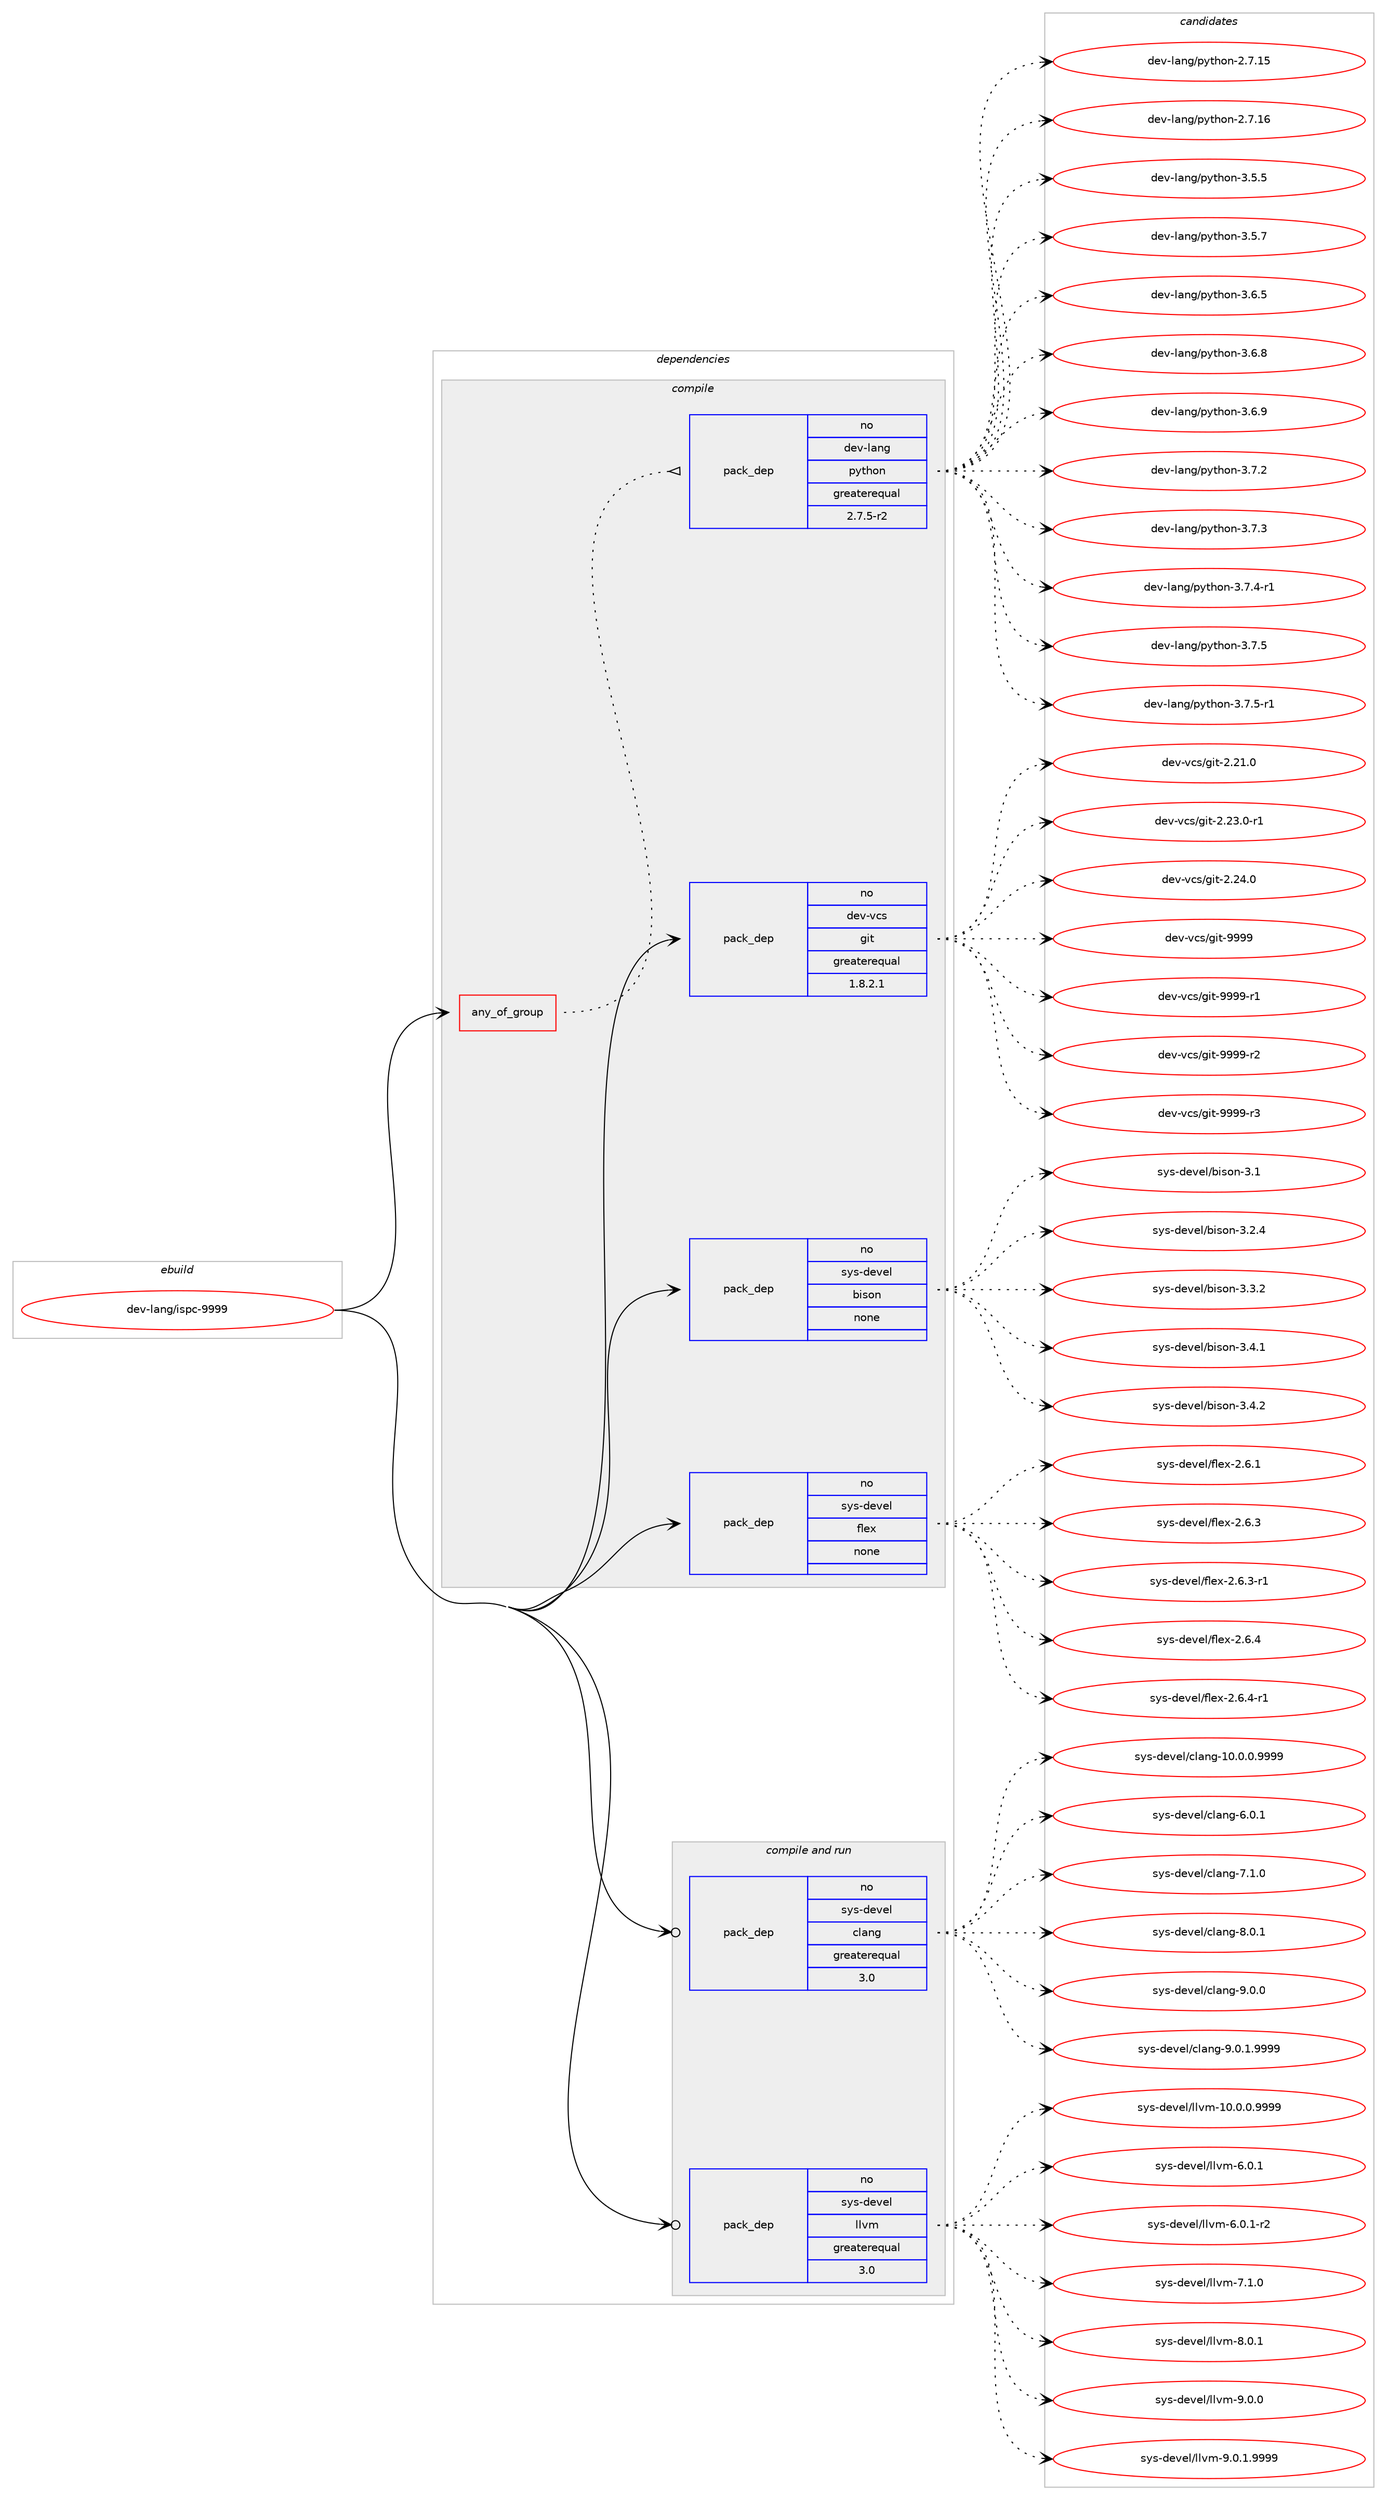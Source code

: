 digraph prolog {

# *************
# Graph options
# *************

newrank=true;
concentrate=true;
compound=true;
graph [rankdir=LR,fontname=Helvetica,fontsize=10,ranksep=1.5];#, ranksep=2.5, nodesep=0.2];
edge  [arrowhead=vee];
node  [fontname=Helvetica,fontsize=10];

# **********
# The ebuild
# **********

subgraph cluster_leftcol {
color=gray;
rank=same;
label=<<i>ebuild</i>>;
id [label="dev-lang/ispc-9999", color=red, width=4, href="../dev-lang/ispc-9999.svg"];
}

# ****************
# The dependencies
# ****************

subgraph cluster_midcol {
color=gray;
label=<<i>dependencies</i>>;
subgraph cluster_compile {
fillcolor="#eeeeee";
style=filled;
label=<<i>compile</i>>;
subgraph any10859 {
dependency558487 [label=<<TABLE BORDER="0" CELLBORDER="1" CELLSPACING="0" CELLPADDING="4"><TR><TD CELLPADDING="10">any_of_group</TD></TR></TABLE>>, shape=none, color=red];subgraph pack417404 {
dependency558488 [label=<<TABLE BORDER="0" CELLBORDER="1" CELLSPACING="0" CELLPADDING="4" WIDTH="220"><TR><TD ROWSPAN="6" CELLPADDING="30">pack_dep</TD></TR><TR><TD WIDTH="110">no</TD></TR><TR><TD>dev-lang</TD></TR><TR><TD>python</TD></TR><TR><TD>greaterequal</TD></TR><TR><TD>2.7.5-r2</TD></TR></TABLE>>, shape=none, color=blue];
}
dependency558487:e -> dependency558488:w [weight=20,style="dotted",arrowhead="oinv"];
}
id:e -> dependency558487:w [weight=20,style="solid",arrowhead="vee"];
subgraph pack417405 {
dependency558489 [label=<<TABLE BORDER="0" CELLBORDER="1" CELLSPACING="0" CELLPADDING="4" WIDTH="220"><TR><TD ROWSPAN="6" CELLPADDING="30">pack_dep</TD></TR><TR><TD WIDTH="110">no</TD></TR><TR><TD>dev-vcs</TD></TR><TR><TD>git</TD></TR><TR><TD>greaterequal</TD></TR><TR><TD>1.8.2.1</TD></TR></TABLE>>, shape=none, color=blue];
}
id:e -> dependency558489:w [weight=20,style="solid",arrowhead="vee"];
subgraph pack417406 {
dependency558490 [label=<<TABLE BORDER="0" CELLBORDER="1" CELLSPACING="0" CELLPADDING="4" WIDTH="220"><TR><TD ROWSPAN="6" CELLPADDING="30">pack_dep</TD></TR><TR><TD WIDTH="110">no</TD></TR><TR><TD>sys-devel</TD></TR><TR><TD>bison</TD></TR><TR><TD>none</TD></TR><TR><TD></TD></TR></TABLE>>, shape=none, color=blue];
}
id:e -> dependency558490:w [weight=20,style="solid",arrowhead="vee"];
subgraph pack417407 {
dependency558491 [label=<<TABLE BORDER="0" CELLBORDER="1" CELLSPACING="0" CELLPADDING="4" WIDTH="220"><TR><TD ROWSPAN="6" CELLPADDING="30">pack_dep</TD></TR><TR><TD WIDTH="110">no</TD></TR><TR><TD>sys-devel</TD></TR><TR><TD>flex</TD></TR><TR><TD>none</TD></TR><TR><TD></TD></TR></TABLE>>, shape=none, color=blue];
}
id:e -> dependency558491:w [weight=20,style="solid",arrowhead="vee"];
}
subgraph cluster_compileandrun {
fillcolor="#eeeeee";
style=filled;
label=<<i>compile and run</i>>;
subgraph pack417408 {
dependency558492 [label=<<TABLE BORDER="0" CELLBORDER="1" CELLSPACING="0" CELLPADDING="4" WIDTH="220"><TR><TD ROWSPAN="6" CELLPADDING="30">pack_dep</TD></TR><TR><TD WIDTH="110">no</TD></TR><TR><TD>sys-devel</TD></TR><TR><TD>clang</TD></TR><TR><TD>greaterequal</TD></TR><TR><TD>3.0</TD></TR></TABLE>>, shape=none, color=blue];
}
id:e -> dependency558492:w [weight=20,style="solid",arrowhead="odotvee"];
subgraph pack417409 {
dependency558493 [label=<<TABLE BORDER="0" CELLBORDER="1" CELLSPACING="0" CELLPADDING="4" WIDTH="220"><TR><TD ROWSPAN="6" CELLPADDING="30">pack_dep</TD></TR><TR><TD WIDTH="110">no</TD></TR><TR><TD>sys-devel</TD></TR><TR><TD>llvm</TD></TR><TR><TD>greaterequal</TD></TR><TR><TD>3.0</TD></TR></TABLE>>, shape=none, color=blue];
}
id:e -> dependency558493:w [weight=20,style="solid",arrowhead="odotvee"];
}
subgraph cluster_run {
fillcolor="#eeeeee";
style=filled;
label=<<i>run</i>>;
}
}

# **************
# The candidates
# **************

subgraph cluster_choices {
rank=same;
color=gray;
label=<<i>candidates</i>>;

subgraph choice417404 {
color=black;
nodesep=1;
choice10010111845108971101034711212111610411111045504655464953 [label="dev-lang/python-2.7.15", color=red, width=4,href="../dev-lang/python-2.7.15.svg"];
choice10010111845108971101034711212111610411111045504655464954 [label="dev-lang/python-2.7.16", color=red, width=4,href="../dev-lang/python-2.7.16.svg"];
choice100101118451089711010347112121116104111110455146534653 [label="dev-lang/python-3.5.5", color=red, width=4,href="../dev-lang/python-3.5.5.svg"];
choice100101118451089711010347112121116104111110455146534655 [label="dev-lang/python-3.5.7", color=red, width=4,href="../dev-lang/python-3.5.7.svg"];
choice100101118451089711010347112121116104111110455146544653 [label="dev-lang/python-3.6.5", color=red, width=4,href="../dev-lang/python-3.6.5.svg"];
choice100101118451089711010347112121116104111110455146544656 [label="dev-lang/python-3.6.8", color=red, width=4,href="../dev-lang/python-3.6.8.svg"];
choice100101118451089711010347112121116104111110455146544657 [label="dev-lang/python-3.6.9", color=red, width=4,href="../dev-lang/python-3.6.9.svg"];
choice100101118451089711010347112121116104111110455146554650 [label="dev-lang/python-3.7.2", color=red, width=4,href="../dev-lang/python-3.7.2.svg"];
choice100101118451089711010347112121116104111110455146554651 [label="dev-lang/python-3.7.3", color=red, width=4,href="../dev-lang/python-3.7.3.svg"];
choice1001011184510897110103471121211161041111104551465546524511449 [label="dev-lang/python-3.7.4-r1", color=red, width=4,href="../dev-lang/python-3.7.4-r1.svg"];
choice100101118451089711010347112121116104111110455146554653 [label="dev-lang/python-3.7.5", color=red, width=4,href="../dev-lang/python-3.7.5.svg"];
choice1001011184510897110103471121211161041111104551465546534511449 [label="dev-lang/python-3.7.5-r1", color=red, width=4,href="../dev-lang/python-3.7.5-r1.svg"];
dependency558488:e -> choice10010111845108971101034711212111610411111045504655464953:w [style=dotted,weight="100"];
dependency558488:e -> choice10010111845108971101034711212111610411111045504655464954:w [style=dotted,weight="100"];
dependency558488:e -> choice100101118451089711010347112121116104111110455146534653:w [style=dotted,weight="100"];
dependency558488:e -> choice100101118451089711010347112121116104111110455146534655:w [style=dotted,weight="100"];
dependency558488:e -> choice100101118451089711010347112121116104111110455146544653:w [style=dotted,weight="100"];
dependency558488:e -> choice100101118451089711010347112121116104111110455146544656:w [style=dotted,weight="100"];
dependency558488:e -> choice100101118451089711010347112121116104111110455146544657:w [style=dotted,weight="100"];
dependency558488:e -> choice100101118451089711010347112121116104111110455146554650:w [style=dotted,weight="100"];
dependency558488:e -> choice100101118451089711010347112121116104111110455146554651:w [style=dotted,weight="100"];
dependency558488:e -> choice1001011184510897110103471121211161041111104551465546524511449:w [style=dotted,weight="100"];
dependency558488:e -> choice100101118451089711010347112121116104111110455146554653:w [style=dotted,weight="100"];
dependency558488:e -> choice1001011184510897110103471121211161041111104551465546534511449:w [style=dotted,weight="100"];
}
subgraph choice417405 {
color=black;
nodesep=1;
choice10010111845118991154710310511645504650494648 [label="dev-vcs/git-2.21.0", color=red, width=4,href="../dev-vcs/git-2.21.0.svg"];
choice100101118451189911547103105116455046505146484511449 [label="dev-vcs/git-2.23.0-r1", color=red, width=4,href="../dev-vcs/git-2.23.0-r1.svg"];
choice10010111845118991154710310511645504650524648 [label="dev-vcs/git-2.24.0", color=red, width=4,href="../dev-vcs/git-2.24.0.svg"];
choice1001011184511899115471031051164557575757 [label="dev-vcs/git-9999", color=red, width=4,href="../dev-vcs/git-9999.svg"];
choice10010111845118991154710310511645575757574511449 [label="dev-vcs/git-9999-r1", color=red, width=4,href="../dev-vcs/git-9999-r1.svg"];
choice10010111845118991154710310511645575757574511450 [label="dev-vcs/git-9999-r2", color=red, width=4,href="../dev-vcs/git-9999-r2.svg"];
choice10010111845118991154710310511645575757574511451 [label="dev-vcs/git-9999-r3", color=red, width=4,href="../dev-vcs/git-9999-r3.svg"];
dependency558489:e -> choice10010111845118991154710310511645504650494648:w [style=dotted,weight="100"];
dependency558489:e -> choice100101118451189911547103105116455046505146484511449:w [style=dotted,weight="100"];
dependency558489:e -> choice10010111845118991154710310511645504650524648:w [style=dotted,weight="100"];
dependency558489:e -> choice1001011184511899115471031051164557575757:w [style=dotted,weight="100"];
dependency558489:e -> choice10010111845118991154710310511645575757574511449:w [style=dotted,weight="100"];
dependency558489:e -> choice10010111845118991154710310511645575757574511450:w [style=dotted,weight="100"];
dependency558489:e -> choice10010111845118991154710310511645575757574511451:w [style=dotted,weight="100"];
}
subgraph choice417406 {
color=black;
nodesep=1;
choice11512111545100101118101108479810511511111045514649 [label="sys-devel/bison-3.1", color=red, width=4,href="../sys-devel/bison-3.1.svg"];
choice115121115451001011181011084798105115111110455146504652 [label="sys-devel/bison-3.2.4", color=red, width=4,href="../sys-devel/bison-3.2.4.svg"];
choice115121115451001011181011084798105115111110455146514650 [label="sys-devel/bison-3.3.2", color=red, width=4,href="../sys-devel/bison-3.3.2.svg"];
choice115121115451001011181011084798105115111110455146524649 [label="sys-devel/bison-3.4.1", color=red, width=4,href="../sys-devel/bison-3.4.1.svg"];
choice115121115451001011181011084798105115111110455146524650 [label="sys-devel/bison-3.4.2", color=red, width=4,href="../sys-devel/bison-3.4.2.svg"];
dependency558490:e -> choice11512111545100101118101108479810511511111045514649:w [style=dotted,weight="100"];
dependency558490:e -> choice115121115451001011181011084798105115111110455146504652:w [style=dotted,weight="100"];
dependency558490:e -> choice115121115451001011181011084798105115111110455146514650:w [style=dotted,weight="100"];
dependency558490:e -> choice115121115451001011181011084798105115111110455146524649:w [style=dotted,weight="100"];
dependency558490:e -> choice115121115451001011181011084798105115111110455146524650:w [style=dotted,weight="100"];
}
subgraph choice417407 {
color=black;
nodesep=1;
choice1151211154510010111810110847102108101120455046544649 [label="sys-devel/flex-2.6.1", color=red, width=4,href="../sys-devel/flex-2.6.1.svg"];
choice1151211154510010111810110847102108101120455046544651 [label="sys-devel/flex-2.6.3", color=red, width=4,href="../sys-devel/flex-2.6.3.svg"];
choice11512111545100101118101108471021081011204550465446514511449 [label="sys-devel/flex-2.6.3-r1", color=red, width=4,href="../sys-devel/flex-2.6.3-r1.svg"];
choice1151211154510010111810110847102108101120455046544652 [label="sys-devel/flex-2.6.4", color=red, width=4,href="../sys-devel/flex-2.6.4.svg"];
choice11512111545100101118101108471021081011204550465446524511449 [label="sys-devel/flex-2.6.4-r1", color=red, width=4,href="../sys-devel/flex-2.6.4-r1.svg"];
dependency558491:e -> choice1151211154510010111810110847102108101120455046544649:w [style=dotted,weight="100"];
dependency558491:e -> choice1151211154510010111810110847102108101120455046544651:w [style=dotted,weight="100"];
dependency558491:e -> choice11512111545100101118101108471021081011204550465446514511449:w [style=dotted,weight="100"];
dependency558491:e -> choice1151211154510010111810110847102108101120455046544652:w [style=dotted,weight="100"];
dependency558491:e -> choice11512111545100101118101108471021081011204550465446524511449:w [style=dotted,weight="100"];
}
subgraph choice417408 {
color=black;
nodesep=1;
choice11512111545100101118101108479910897110103454948464846484657575757 [label="sys-devel/clang-10.0.0.9999", color=red, width=4,href="../sys-devel/clang-10.0.0.9999.svg"];
choice11512111545100101118101108479910897110103455446484649 [label="sys-devel/clang-6.0.1", color=red, width=4,href="../sys-devel/clang-6.0.1.svg"];
choice11512111545100101118101108479910897110103455546494648 [label="sys-devel/clang-7.1.0", color=red, width=4,href="../sys-devel/clang-7.1.0.svg"];
choice11512111545100101118101108479910897110103455646484649 [label="sys-devel/clang-8.0.1", color=red, width=4,href="../sys-devel/clang-8.0.1.svg"];
choice11512111545100101118101108479910897110103455746484648 [label="sys-devel/clang-9.0.0", color=red, width=4,href="../sys-devel/clang-9.0.0.svg"];
choice115121115451001011181011084799108971101034557464846494657575757 [label="sys-devel/clang-9.0.1.9999", color=red, width=4,href="../sys-devel/clang-9.0.1.9999.svg"];
dependency558492:e -> choice11512111545100101118101108479910897110103454948464846484657575757:w [style=dotted,weight="100"];
dependency558492:e -> choice11512111545100101118101108479910897110103455446484649:w [style=dotted,weight="100"];
dependency558492:e -> choice11512111545100101118101108479910897110103455546494648:w [style=dotted,weight="100"];
dependency558492:e -> choice11512111545100101118101108479910897110103455646484649:w [style=dotted,weight="100"];
dependency558492:e -> choice11512111545100101118101108479910897110103455746484648:w [style=dotted,weight="100"];
dependency558492:e -> choice115121115451001011181011084799108971101034557464846494657575757:w [style=dotted,weight="100"];
}
subgraph choice417409 {
color=black;
nodesep=1;
choice1151211154510010111810110847108108118109454948464846484657575757 [label="sys-devel/llvm-10.0.0.9999", color=red, width=4,href="../sys-devel/llvm-10.0.0.9999.svg"];
choice1151211154510010111810110847108108118109455446484649 [label="sys-devel/llvm-6.0.1", color=red, width=4,href="../sys-devel/llvm-6.0.1.svg"];
choice11512111545100101118101108471081081181094554464846494511450 [label="sys-devel/llvm-6.0.1-r2", color=red, width=4,href="../sys-devel/llvm-6.0.1-r2.svg"];
choice1151211154510010111810110847108108118109455546494648 [label="sys-devel/llvm-7.1.0", color=red, width=4,href="../sys-devel/llvm-7.1.0.svg"];
choice1151211154510010111810110847108108118109455646484649 [label="sys-devel/llvm-8.0.1", color=red, width=4,href="../sys-devel/llvm-8.0.1.svg"];
choice1151211154510010111810110847108108118109455746484648 [label="sys-devel/llvm-9.0.0", color=red, width=4,href="../sys-devel/llvm-9.0.0.svg"];
choice11512111545100101118101108471081081181094557464846494657575757 [label="sys-devel/llvm-9.0.1.9999", color=red, width=4,href="../sys-devel/llvm-9.0.1.9999.svg"];
dependency558493:e -> choice1151211154510010111810110847108108118109454948464846484657575757:w [style=dotted,weight="100"];
dependency558493:e -> choice1151211154510010111810110847108108118109455446484649:w [style=dotted,weight="100"];
dependency558493:e -> choice11512111545100101118101108471081081181094554464846494511450:w [style=dotted,weight="100"];
dependency558493:e -> choice1151211154510010111810110847108108118109455546494648:w [style=dotted,weight="100"];
dependency558493:e -> choice1151211154510010111810110847108108118109455646484649:w [style=dotted,weight="100"];
dependency558493:e -> choice1151211154510010111810110847108108118109455746484648:w [style=dotted,weight="100"];
dependency558493:e -> choice11512111545100101118101108471081081181094557464846494657575757:w [style=dotted,weight="100"];
}
}

}

